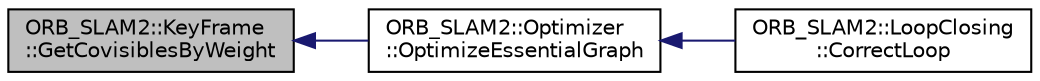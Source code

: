 digraph "ORB_SLAM2::KeyFrame::GetCovisiblesByWeight"
{
  edge [fontname="Helvetica",fontsize="10",labelfontname="Helvetica",labelfontsize="10"];
  node [fontname="Helvetica",fontsize="10",shape=record];
  rankdir="LR";
  Node56 [label="ORB_SLAM2::KeyFrame\l::GetCovisiblesByWeight",height=0.2,width=0.4,color="black", fillcolor="grey75", style="filled", fontcolor="black"];
  Node56 -> Node57 [dir="back",color="midnightblue",fontsize="10",style="solid",fontname="Helvetica"];
  Node57 [label="ORB_SLAM2::Optimizer\l::OptimizeEssentialGraph",height=0.2,width=0.4,color="black", fillcolor="white", style="filled",URL="$class_o_r_b___s_l_a_m2_1_1_optimizer.html#a5a53ab409feed7f92547eb79a2d7f6e9",tooltip="闭环检测后，EssentialGraph优化 "];
  Node57 -> Node58 [dir="back",color="midnightblue",fontsize="10",style="solid",fontname="Helvetica"];
  Node58 [label="ORB_SLAM2::LoopClosing\l::CorrectLoop",height=0.2,width=0.4,color="black", fillcolor="white", style="filled",URL="$class_o_r_b___s_l_a_m2_1_1_loop_closing.html#aa007e0678582ec0de5d71280d23af540",tooltip="闭环 "];
}
